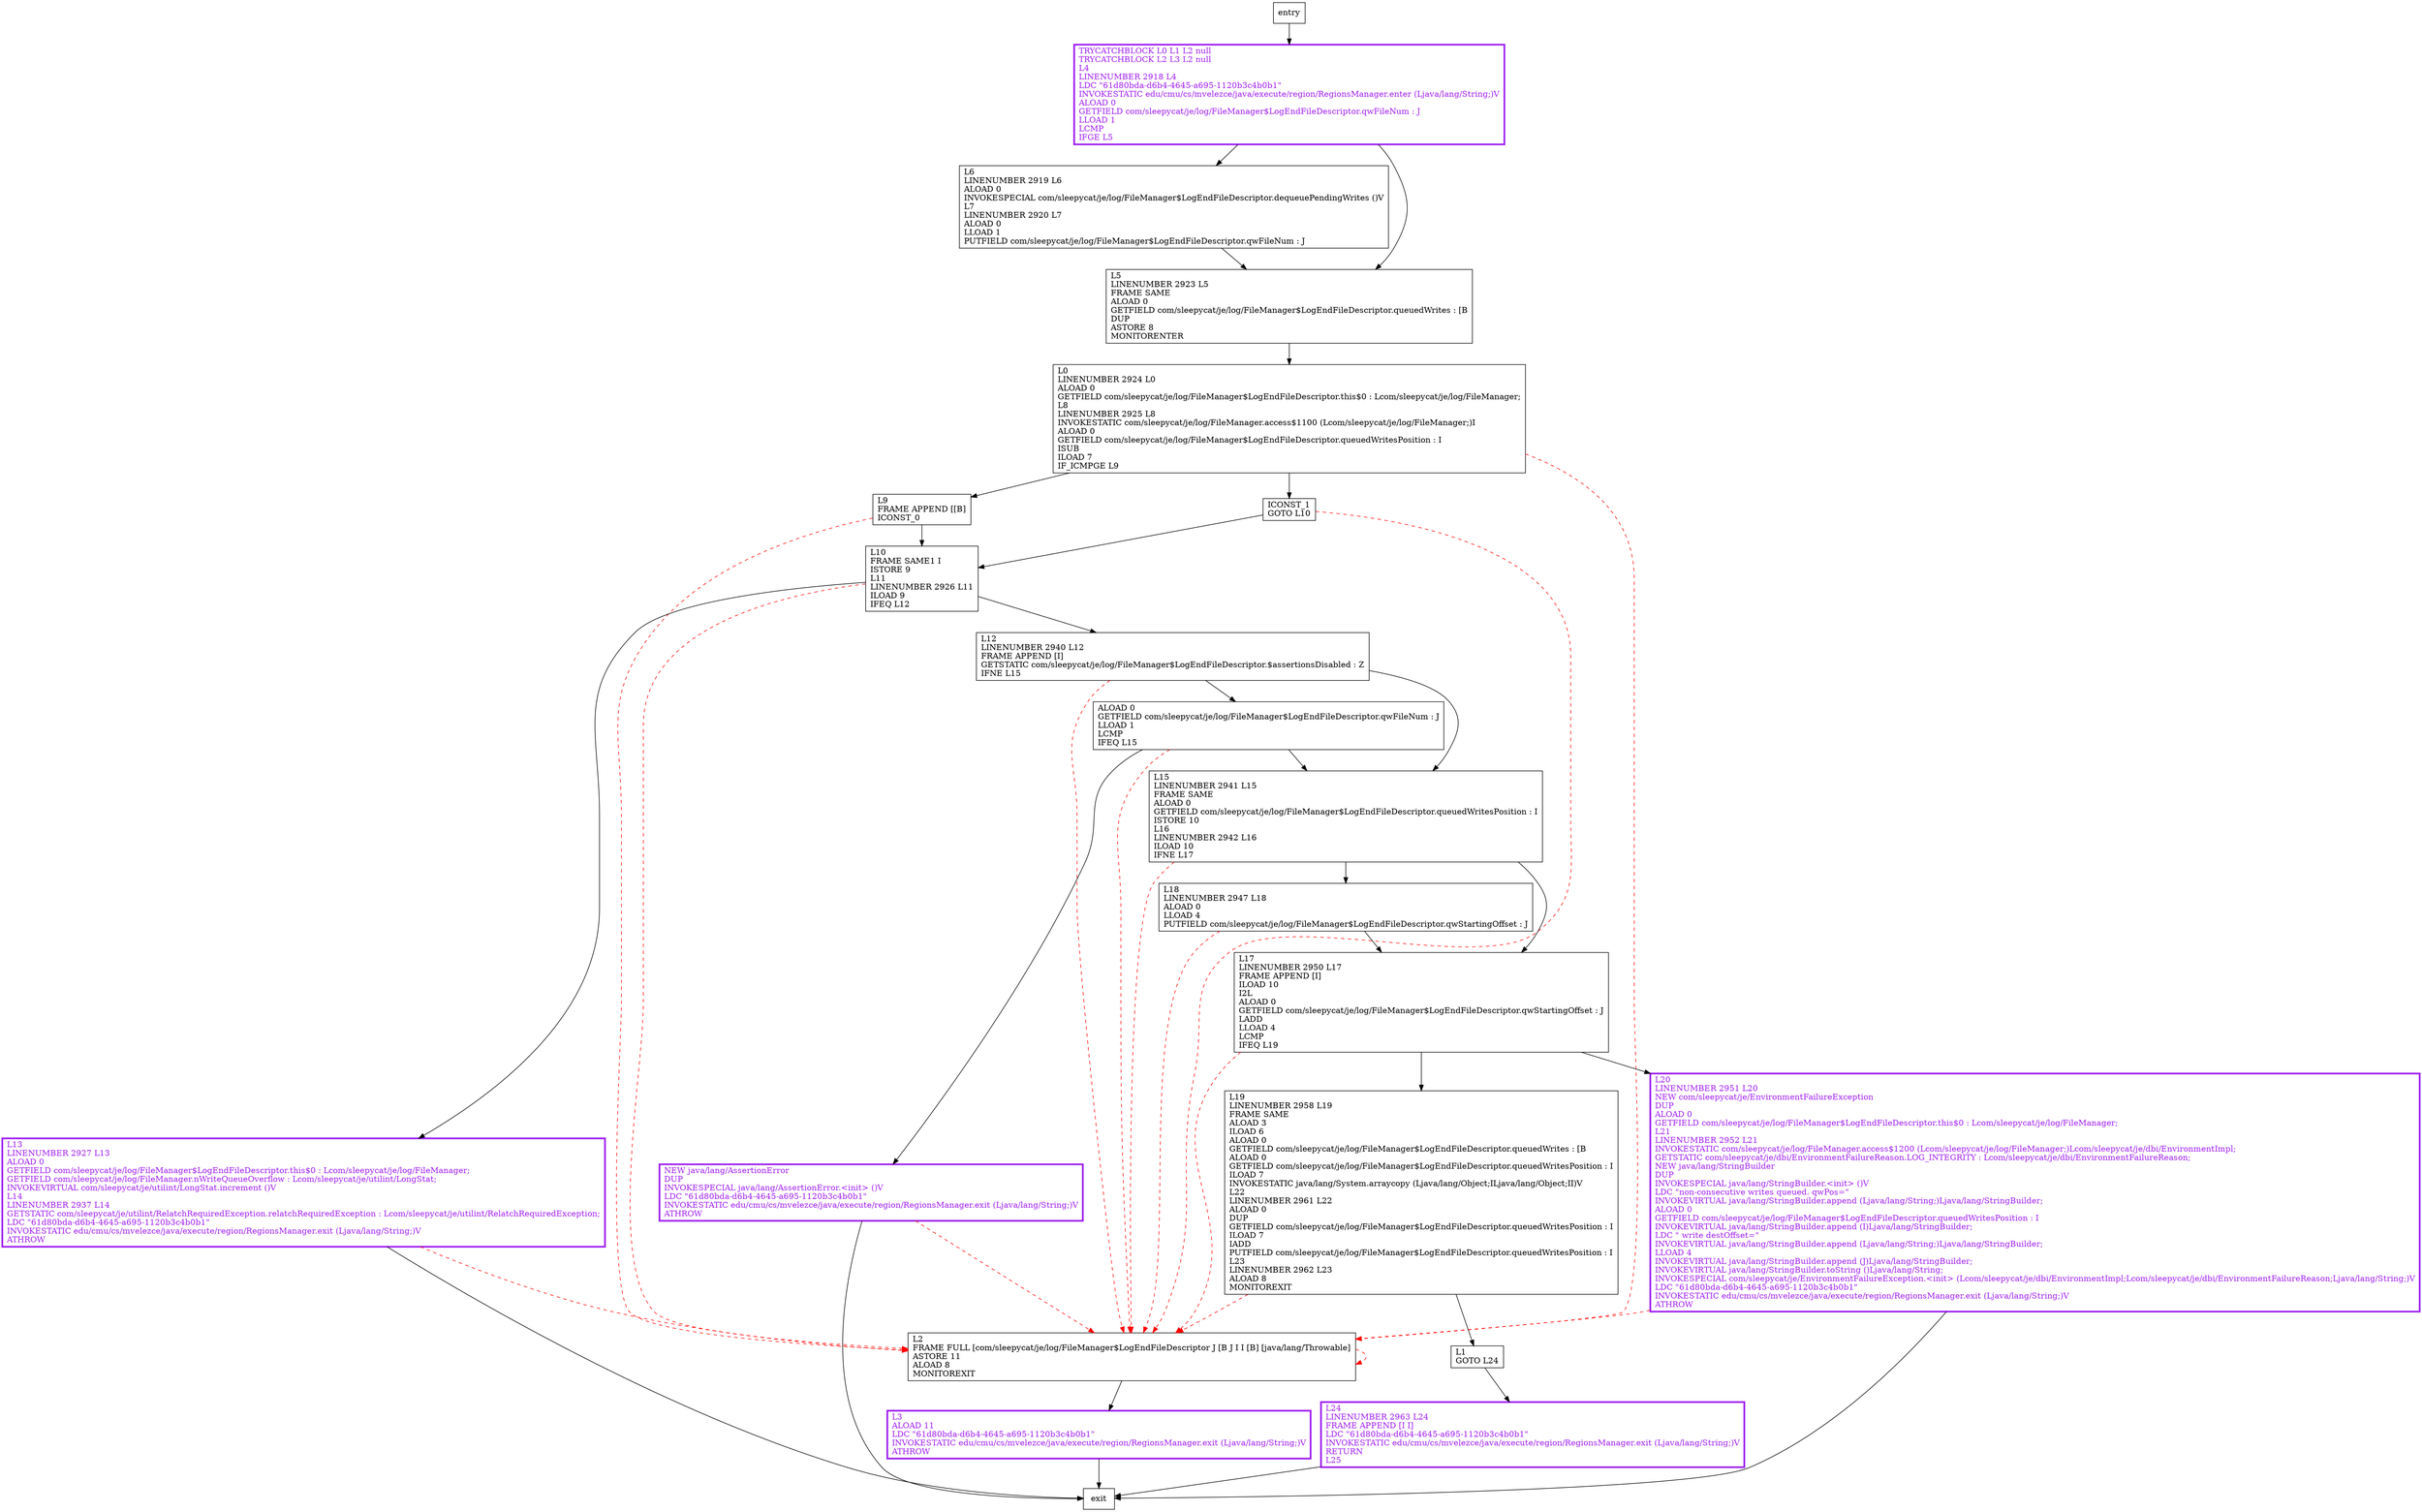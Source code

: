 digraph enqueueWrite1 {
node [shape=record];
1056165352 [label="L20\lLINENUMBER 2951 L20\lNEW com/sleepycat/je/EnvironmentFailureException\lDUP\lALOAD 0\lGETFIELD com/sleepycat/je/log/FileManager$LogEndFileDescriptor.this$0 : Lcom/sleepycat/je/log/FileManager;\lL21\lLINENUMBER 2952 L21\lINVOKESTATIC com/sleepycat/je/log/FileManager.access$1200 (Lcom/sleepycat/je/log/FileManager;)Lcom/sleepycat/je/dbi/EnvironmentImpl;\lGETSTATIC com/sleepycat/je/dbi/EnvironmentFailureReason.LOG_INTEGRITY : Lcom/sleepycat/je/dbi/EnvironmentFailureReason;\lNEW java/lang/StringBuilder\lDUP\lINVOKESPECIAL java/lang/StringBuilder.\<init\> ()V\lLDC \"non-consecutive writes queued. qwPos=\"\lINVOKEVIRTUAL java/lang/StringBuilder.append (Ljava/lang/String;)Ljava/lang/StringBuilder;\lALOAD 0\lGETFIELD com/sleepycat/je/log/FileManager$LogEndFileDescriptor.queuedWritesPosition : I\lINVOKEVIRTUAL java/lang/StringBuilder.append (I)Ljava/lang/StringBuilder;\lLDC \" write destOffset=\"\lINVOKEVIRTUAL java/lang/StringBuilder.append (Ljava/lang/String;)Ljava/lang/StringBuilder;\lLLOAD 4\lINVOKEVIRTUAL java/lang/StringBuilder.append (J)Ljava/lang/StringBuilder;\lINVOKEVIRTUAL java/lang/StringBuilder.toString ()Ljava/lang/String;\lINVOKESPECIAL com/sleepycat/je/EnvironmentFailureException.\<init\> (Lcom/sleepycat/je/dbi/EnvironmentImpl;Lcom/sleepycat/je/dbi/EnvironmentFailureReason;Ljava/lang/String;)V\lLDC \"61d80bda-d6b4-4645-a695-1120b3c4b0b1\"\lINVOKESTATIC edu/cmu/cs/mvelezce/java/execute/region/RegionsManager.exit (Ljava/lang/String;)V\lATHROW\l"];
1535518246 [label="NEW java/lang/AssertionError\lDUP\lINVOKESPECIAL java/lang/AssertionError.\<init\> ()V\lLDC \"61d80bda-d6b4-4645-a695-1120b3c4b0b1\"\lINVOKESTATIC edu/cmu/cs/mvelezce/java/execute/region/RegionsManager.exit (Ljava/lang/String;)V\lATHROW\l"];
729598737 [label="L9\lFRAME APPEND [[B]\lICONST_0\l"];
1412327005 [label="L19\lLINENUMBER 2958 L19\lFRAME SAME\lALOAD 3\lILOAD 6\lALOAD 0\lGETFIELD com/sleepycat/je/log/FileManager$LogEndFileDescriptor.queuedWrites : [B\lALOAD 0\lGETFIELD com/sleepycat/je/log/FileManager$LogEndFileDescriptor.queuedWritesPosition : I\lILOAD 7\lINVOKESTATIC java/lang/System.arraycopy (Ljava/lang/Object;ILjava/lang/Object;II)V\lL22\lLINENUMBER 2961 L22\lALOAD 0\lDUP\lGETFIELD com/sleepycat/je/log/FileManager$LogEndFileDescriptor.queuedWritesPosition : I\lILOAD 7\lIADD\lPUTFIELD com/sleepycat/je/log/FileManager$LogEndFileDescriptor.queuedWritesPosition : I\lL23\lLINENUMBER 2962 L23\lALOAD 8\lMONITOREXIT\l"];
81391583 [label="L0\lLINENUMBER 2924 L0\lALOAD 0\lGETFIELD com/sleepycat/je/log/FileManager$LogEndFileDescriptor.this$0 : Lcom/sleepycat/je/log/FileManager;\lL8\lLINENUMBER 2925 L8\lINVOKESTATIC com/sleepycat/je/log/FileManager.access$1100 (Lcom/sleepycat/je/log/FileManager;)I\lALOAD 0\lGETFIELD com/sleepycat/je/log/FileManager$LogEndFileDescriptor.queuedWritesPosition : I\lISUB\lILOAD 7\lIF_ICMPGE L9\l"];
1741456098 [label="L6\lLINENUMBER 2919 L6\lALOAD 0\lINVOKESPECIAL com/sleepycat/je/log/FileManager$LogEndFileDescriptor.dequeuePendingWrites ()V\lL7\lLINENUMBER 2920 L7\lALOAD 0\lLLOAD 1\lPUTFIELD com/sleepycat/je/log/FileManager$LogEndFileDescriptor.qwFileNum : J\l"];
1866257393 [label="L15\lLINENUMBER 2941 L15\lFRAME SAME\lALOAD 0\lGETFIELD com/sleepycat/je/log/FileManager$LogEndFileDescriptor.queuedWritesPosition : I\lISTORE 10\lL16\lLINENUMBER 2942 L16\lILOAD 10\lIFNE L17\l"];
702963486 [label="L24\lLINENUMBER 2963 L24\lFRAME APPEND [I I]\lLDC \"61d80bda-d6b4-4645-a695-1120b3c4b0b1\"\lINVOKESTATIC edu/cmu/cs/mvelezce/java/execute/region/RegionsManager.exit (Ljava/lang/String;)V\lRETURN\lL25\l"];
766943378 [label="TRYCATCHBLOCK L0 L1 L2 null\lTRYCATCHBLOCK L2 L3 L2 null\lL4\lLINENUMBER 2918 L4\lLDC \"61d80bda-d6b4-4645-a695-1120b3c4b0b1\"\lINVOKESTATIC edu/cmu/cs/mvelezce/java/execute/region/RegionsManager.enter (Ljava/lang/String;)V\lALOAD 0\lGETFIELD com/sleepycat/je/log/FileManager$LogEndFileDescriptor.qwFileNum : J\lLLOAD 1\lLCMP\lIFGE L5\l"];
1224470335 [label="L18\lLINENUMBER 2947 L18\lALOAD 0\lLLOAD 4\lPUTFIELD com/sleepycat/je/log/FileManager$LogEndFileDescriptor.qwStartingOffset : J\l"];
1535471297 [label="L3\lALOAD 11\lLDC \"61d80bda-d6b4-4645-a695-1120b3c4b0b1\"\lINVOKESTATIC edu/cmu/cs/mvelezce/java/execute/region/RegionsManager.exit (Ljava/lang/String;)V\lATHROW\l"];
53383057 [label="L1\lGOTO L24\l"];
1127212038 [label="L2\lFRAME FULL [com/sleepycat/je/log/FileManager$LogEndFileDescriptor J [B J I I [B] [java/lang/Throwable]\lASTORE 11\lALOAD 8\lMONITOREXIT\l"];
1568970055 [label="L17\lLINENUMBER 2950 L17\lFRAME APPEND [I]\lILOAD 10\lI2L\lALOAD 0\lGETFIELD com/sleepycat/je/log/FileManager$LogEndFileDescriptor.qwStartingOffset : J\lLADD\lLLOAD 4\lLCMP\lIFEQ L19\l"];
1543456201 [label="ICONST_1\lGOTO L10\l"];
1991792342 [label="L13\lLINENUMBER 2927 L13\lALOAD 0\lGETFIELD com/sleepycat/je/log/FileManager$LogEndFileDescriptor.this$0 : Lcom/sleepycat/je/log/FileManager;\lGETFIELD com/sleepycat/je/log/FileManager.nWriteQueueOverflow : Lcom/sleepycat/je/utilint/LongStat;\lINVOKEVIRTUAL com/sleepycat/je/utilint/LongStat.increment ()V\lL14\lLINENUMBER 2937 L14\lGETSTATIC com/sleepycat/je/utilint/RelatchRequiredException.relatchRequiredException : Lcom/sleepycat/je/utilint/RelatchRequiredException;\lLDC \"61d80bda-d6b4-4645-a695-1120b3c4b0b1\"\lINVOKESTATIC edu/cmu/cs/mvelezce/java/execute/region/RegionsManager.exit (Ljava/lang/String;)V\lATHROW\l"];
1464370373 [label="L12\lLINENUMBER 2940 L12\lFRAME APPEND [I]\lGETSTATIC com/sleepycat/je/log/FileManager$LogEndFileDescriptor.$assertionsDisabled : Z\lIFNE L15\l"];
438430078 [label="ALOAD 0\lGETFIELD com/sleepycat/je/log/FileManager$LogEndFileDescriptor.qwFileNum : J\lLLOAD 1\lLCMP\lIFEQ L15\l"];
275371385 [label="L5\lLINENUMBER 2923 L5\lFRAME SAME\lALOAD 0\lGETFIELD com/sleepycat/je/log/FileManager$LogEndFileDescriptor.queuedWrites : [B\lDUP\lASTORE 8\lMONITORENTER\l"];
1977614618 [label="L10\lFRAME SAME1 I\lISTORE 9\lL11\lLINENUMBER 2926 L11\lILOAD 9\lIFEQ L12\l"];
entry;
exit;
1056165352 -> exit
1056165352 -> 1127212038 [style=dashed, color=red]
1535518246 -> exit
1535518246 -> 1127212038 [style=dashed, color=red]
729598737 -> 1127212038 [style=dashed, color=red]
729598737 -> 1977614618
1412327005 -> 53383057
1412327005 -> 1127212038 [style=dashed, color=red]
81391583 -> 1127212038 [style=dashed, color=red]
81391583 -> 1543456201
81391583 -> 729598737
1741456098 -> 275371385
1866257393 -> 1127212038 [style=dashed, color=red]
1866257393 -> 1568970055
1866257393 -> 1224470335
702963486 -> exit
766943378 -> 1741456098
766943378 -> 275371385
1224470335 -> 1127212038 [style=dashed, color=red]
1224470335 -> 1568970055
entry -> 766943378
1535471297 -> exit
53383057 -> 702963486
1127212038 -> 1535471297
1127212038 -> 1127212038 [style=dashed, color=red]
1568970055 -> 1056165352
1568970055 -> 1127212038 [style=dashed, color=red]
1568970055 -> 1412327005
1543456201 -> 1127212038 [style=dashed, color=red]
1543456201 -> 1977614618
1991792342 -> exit
1991792342 -> 1127212038 [style=dashed, color=red]
1464370373 -> 1127212038 [style=dashed, color=red]
1464370373 -> 438430078
1464370373 -> 1866257393
438430078 -> 1127212038 [style=dashed, color=red]
438430078 -> 1535518246
438430078 -> 1866257393
275371385 -> 81391583
1977614618 -> 1127212038 [style=dashed, color=red]
1977614618 -> 1991792342
1977614618 -> 1464370373
1056165352[fontcolor="purple", penwidth=3, color="purple"];
1535471297[fontcolor="purple", penwidth=3, color="purple"];
1535518246[fontcolor="purple", penwidth=3, color="purple"];
1991792342[fontcolor="purple", penwidth=3, color="purple"];
702963486[fontcolor="purple", penwidth=3, color="purple"];
766943378[fontcolor="purple", penwidth=3, color="purple"];
}
